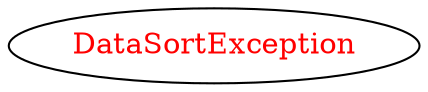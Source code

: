 digraph dependencyGraph {
 concentrate=true;
 ranksep="2.0";
 rankdir="LR"; 
 splines="ortho";
"DataSortException" [fontcolor="red"];
}